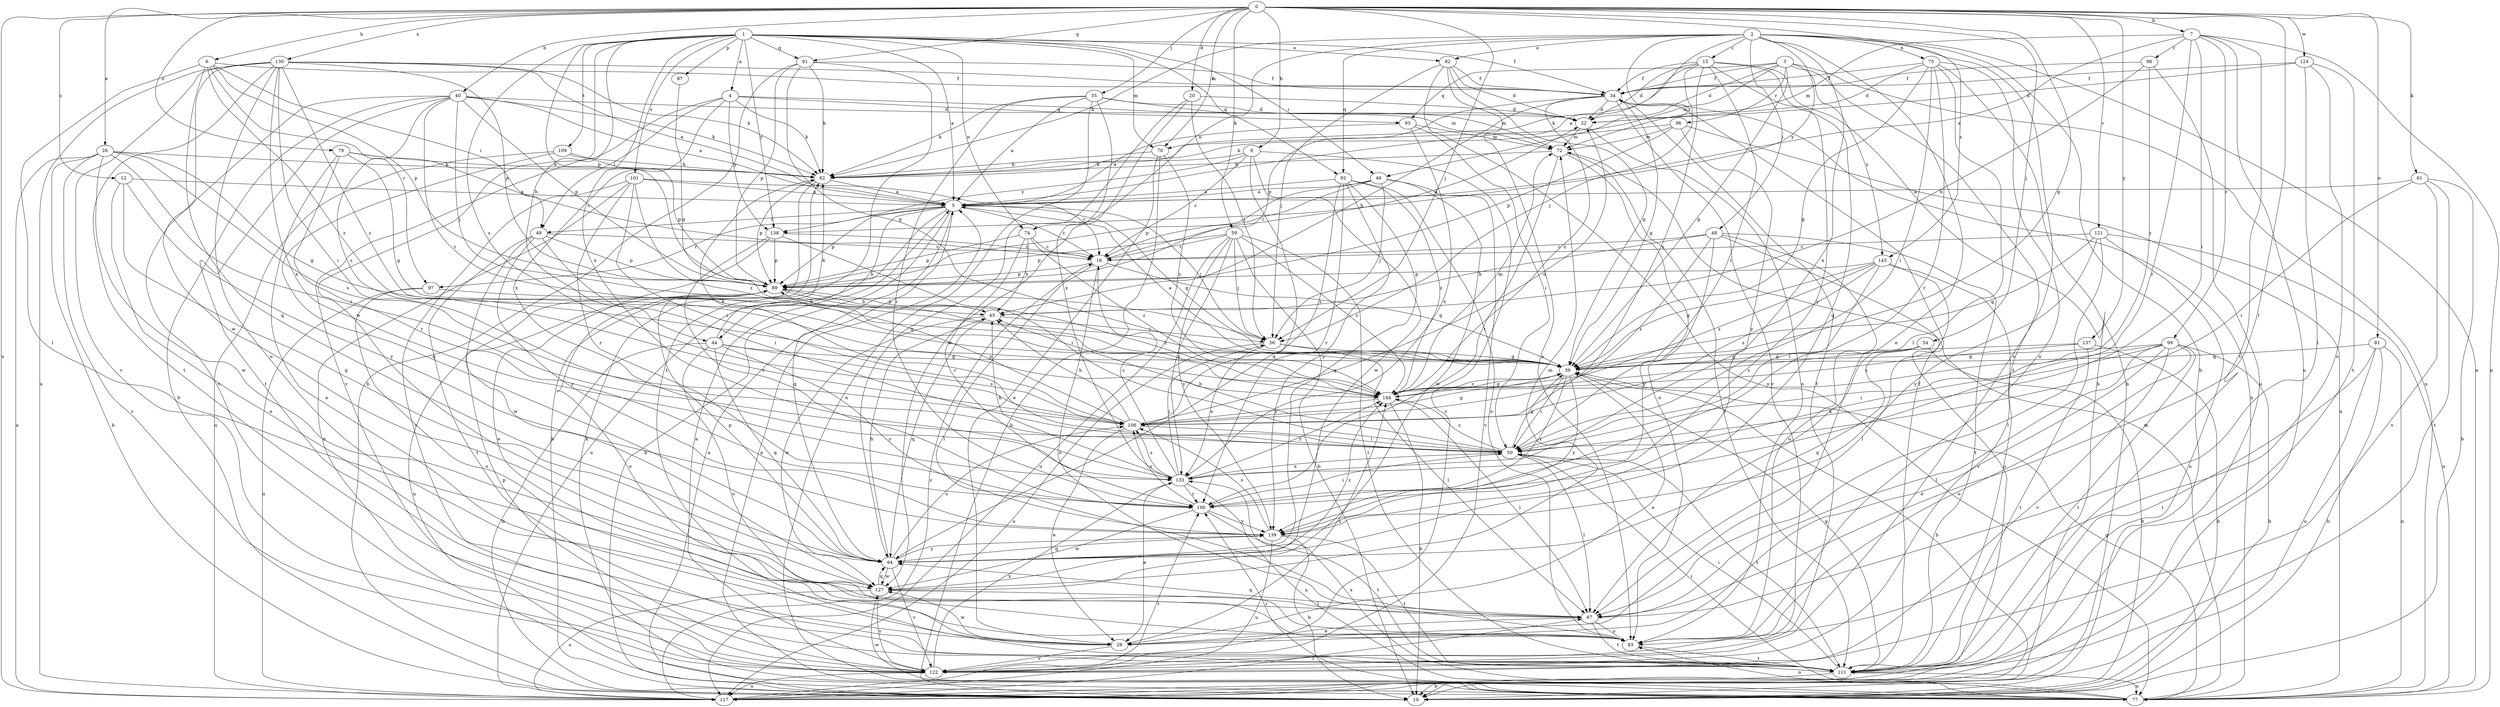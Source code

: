 strict digraph  {
0;
1;
2;
3;
4;
5;
6;
7;
9;
10;
12;
15;
16;
20;
22;
26;
28;
34;
39;
40;
44;
45;
46;
48;
49;
50;
54;
55;
56;
59;
61;
62;
67;
70;
72;
74;
75;
77;
79;
81;
82;
83;
87;
89;
91;
92;
93;
94;
96;
97;
98;
99;
100;
101;
106;
109;
111;
117;
121;
122;
124;
127;
130;
133;
137;
138;
139;
143;
144;
0 -> 6  [label=b];
0 -> 7  [label=b];
0 -> 9  [label=b];
0 -> 12  [label=c];
0 -> 20  [label=d];
0 -> 26  [label=e];
0 -> 39  [label=g];
0 -> 40  [label=h];
0 -> 54  [label=j];
0 -> 55  [label=j];
0 -> 56  [label=j];
0 -> 59  [label=k];
0 -> 61  [label=k];
0 -> 67  [label=l];
0 -> 70  [label=m];
0 -> 79  [label=o];
0 -> 81  [label=o];
0 -> 91  [label=q];
0 -> 117  [label=u];
0 -> 121  [label=v];
0 -> 124  [label=w];
0 -> 130  [label=x];
0 -> 137  [label=y];
0 -> 143  [label=z];
1 -> 4  [label=a];
1 -> 5  [label=a];
1 -> 34  [label=f];
1 -> 44  [label=h];
1 -> 46  [label=i];
1 -> 70  [label=m];
1 -> 74  [label=n];
1 -> 82  [label=o];
1 -> 87  [label=p];
1 -> 89  [label=p];
1 -> 91  [label=q];
1 -> 92  [label=q];
1 -> 101  [label=s];
1 -> 106  [label=s];
1 -> 109  [label=t];
1 -> 127  [label=w];
1 -> 133  [label=x];
1 -> 138  [label=y];
2 -> 5  [label=a];
2 -> 10  [label=b];
2 -> 15  [label=c];
2 -> 28  [label=e];
2 -> 46  [label=i];
2 -> 48  [label=i];
2 -> 62  [label=k];
2 -> 74  [label=n];
2 -> 75  [label=n];
2 -> 77  [label=n];
2 -> 82  [label=o];
2 -> 92  [label=q];
2 -> 122  [label=v];
2 -> 133  [label=x];
2 -> 138  [label=y];
3 -> 22  [label=d];
3 -> 34  [label=f];
3 -> 39  [label=g];
3 -> 70  [label=m];
3 -> 77  [label=n];
3 -> 93  [label=q];
3 -> 96  [label=r];
3 -> 111  [label=t];
3 -> 143  [label=z];
4 -> 49  [label=i];
4 -> 62  [label=k];
4 -> 72  [label=m];
4 -> 93  [label=q];
4 -> 122  [label=v];
4 -> 133  [label=x];
4 -> 138  [label=y];
5 -> 10  [label=b];
5 -> 16  [label=c];
5 -> 39  [label=g];
5 -> 44  [label=h];
5 -> 49  [label=i];
5 -> 56  [label=j];
5 -> 89  [label=p];
5 -> 94  [label=q];
5 -> 97  [label=r];
5 -> 117  [label=u];
6 -> 34  [label=f];
6 -> 49  [label=i];
6 -> 67  [label=l];
6 -> 89  [label=p];
6 -> 94  [label=q];
6 -> 97  [label=r];
6 -> 144  [label=z];
7 -> 5  [label=a];
7 -> 50  [label=i];
7 -> 72  [label=m];
7 -> 77  [label=n];
7 -> 98  [label=r];
7 -> 99  [label=r];
7 -> 100  [label=r];
7 -> 111  [label=t];
7 -> 117  [label=u];
9 -> 16  [label=c];
9 -> 62  [label=k];
9 -> 94  [label=q];
9 -> 122  [label=v];
9 -> 127  [label=w];
9 -> 138  [label=y];
10 -> 5  [label=a];
12 -> 5  [label=a];
12 -> 28  [label=e];
12 -> 94  [label=q];
12 -> 139  [label=y];
15 -> 10  [label=b];
15 -> 22  [label=d];
15 -> 34  [label=f];
15 -> 50  [label=i];
15 -> 56  [label=j];
15 -> 62  [label=k];
15 -> 94  [label=q];
15 -> 106  [label=s];
15 -> 139  [label=y];
16 -> 22  [label=d];
16 -> 39  [label=g];
16 -> 67  [label=l];
16 -> 83  [label=o];
16 -> 89  [label=p];
20 -> 22  [label=d];
20 -> 56  [label=j];
20 -> 94  [label=q];
20 -> 127  [label=w];
22 -> 72  [label=m];
22 -> 83  [label=o];
26 -> 10  [label=b];
26 -> 39  [label=g];
26 -> 50  [label=i];
26 -> 62  [label=k];
26 -> 106  [label=s];
26 -> 117  [label=u];
26 -> 122  [label=v];
26 -> 127  [label=w];
28 -> 122  [label=v];
28 -> 127  [label=w];
28 -> 144  [label=z];
34 -> 22  [label=d];
34 -> 39  [label=g];
34 -> 45  [label=h];
34 -> 77  [label=n];
34 -> 89  [label=p];
34 -> 122  [label=v];
34 -> 144  [label=z];
39 -> 5  [label=a];
39 -> 10  [label=b];
39 -> 28  [label=e];
39 -> 50  [label=i];
39 -> 100  [label=r];
39 -> 139  [label=y];
39 -> 144  [label=z];
40 -> 5  [label=a];
40 -> 10  [label=b];
40 -> 22  [label=d];
40 -> 56  [label=j];
40 -> 62  [label=k];
40 -> 89  [label=p];
40 -> 106  [label=s];
40 -> 111  [label=t];
40 -> 122  [label=v];
40 -> 144  [label=z];
44 -> 10  [label=b];
44 -> 39  [label=g];
44 -> 62  [label=k];
44 -> 83  [label=o];
44 -> 94  [label=q];
44 -> 106  [label=s];
44 -> 139  [label=y];
45 -> 56  [label=j];
45 -> 89  [label=p];
45 -> 94  [label=q];
45 -> 127  [label=w];
46 -> 5  [label=a];
46 -> 16  [label=c];
46 -> 56  [label=j];
46 -> 89  [label=p];
46 -> 122  [label=v];
46 -> 127  [label=w];
48 -> 16  [label=c];
48 -> 45  [label=h];
48 -> 83  [label=o];
48 -> 106  [label=s];
48 -> 111  [label=t];
48 -> 117  [label=u];
48 -> 139  [label=y];
49 -> 16  [label=c];
49 -> 50  [label=i];
49 -> 89  [label=p];
49 -> 111  [label=t];
49 -> 127  [label=w];
49 -> 139  [label=y];
50 -> 39  [label=g];
50 -> 45  [label=h];
50 -> 67  [label=l];
50 -> 111  [label=t];
50 -> 133  [label=x];
50 -> 144  [label=z];
54 -> 10  [label=b];
54 -> 39  [label=g];
54 -> 94  [label=q];
54 -> 144  [label=z];
55 -> 5  [label=a];
55 -> 22  [label=d];
55 -> 62  [label=k];
55 -> 72  [label=m];
55 -> 77  [label=n];
55 -> 100  [label=r];
55 -> 133  [label=x];
56 -> 39  [label=g];
56 -> 67  [label=l];
56 -> 117  [label=u];
56 -> 133  [label=x];
59 -> 10  [label=b];
59 -> 16  [label=c];
59 -> 56  [label=j];
59 -> 89  [label=p];
59 -> 111  [label=t];
59 -> 117  [label=u];
59 -> 133  [label=x];
59 -> 139  [label=y];
59 -> 144  [label=z];
61 -> 5  [label=a];
61 -> 10  [label=b];
61 -> 50  [label=i];
61 -> 111  [label=t];
61 -> 122  [label=v];
62 -> 5  [label=a];
62 -> 10  [label=b];
62 -> 89  [label=p];
67 -> 28  [label=e];
67 -> 83  [label=o];
67 -> 94  [label=q];
67 -> 111  [label=t];
70 -> 10  [label=b];
70 -> 28  [label=e];
70 -> 62  [label=k];
70 -> 144  [label=z];
72 -> 62  [label=k];
72 -> 83  [label=o];
72 -> 100  [label=r];
72 -> 111  [label=t];
74 -> 16  [label=c];
74 -> 45  [label=h];
74 -> 89  [label=p];
74 -> 100  [label=r];
74 -> 144  [label=z];
75 -> 10  [label=b];
75 -> 22  [label=d];
75 -> 34  [label=f];
75 -> 39  [label=g];
75 -> 50  [label=i];
75 -> 67  [label=l];
75 -> 83  [label=o];
75 -> 100  [label=r];
77 -> 5  [label=a];
77 -> 39  [label=g];
77 -> 50  [label=i];
77 -> 62  [label=k];
77 -> 72  [label=m];
77 -> 83  [label=o];
77 -> 100  [label=r];
77 -> 127  [label=w];
77 -> 133  [label=x];
79 -> 16  [label=c];
79 -> 28  [label=e];
79 -> 39  [label=g];
79 -> 62  [label=k];
79 -> 100  [label=r];
81 -> 10  [label=b];
81 -> 39  [label=g];
81 -> 77  [label=n];
81 -> 111  [label=t];
81 -> 117  [label=u];
82 -> 22  [label=d];
82 -> 34  [label=f];
82 -> 39  [label=g];
82 -> 56  [label=j];
82 -> 77  [label=n];
82 -> 83  [label=o];
83 -> 111  [label=t];
87 -> 39  [label=g];
89 -> 45  [label=h];
89 -> 77  [label=n];
89 -> 83  [label=o];
89 -> 144  [label=z];
91 -> 10  [label=b];
91 -> 34  [label=f];
91 -> 39  [label=g];
91 -> 62  [label=k];
91 -> 89  [label=p];
91 -> 111  [label=t];
92 -> 5  [label=a];
92 -> 83  [label=o];
92 -> 94  [label=q];
92 -> 100  [label=r];
92 -> 106  [label=s];
92 -> 139  [label=y];
92 -> 144  [label=z];
93 -> 5  [label=a];
93 -> 50  [label=i];
93 -> 72  [label=m];
93 -> 133  [label=x];
94 -> 45  [label=h];
94 -> 89  [label=p];
94 -> 106  [label=s];
94 -> 122  [label=v];
94 -> 127  [label=w];
94 -> 139  [label=y];
94 -> 144  [label=z];
96 -> 62  [label=k];
96 -> 72  [label=m];
96 -> 77  [label=n];
96 -> 89  [label=p];
96 -> 139  [label=y];
97 -> 45  [label=h];
97 -> 83  [label=o];
97 -> 117  [label=u];
98 -> 34  [label=f];
98 -> 45  [label=h];
98 -> 117  [label=u];
98 -> 144  [label=z];
99 -> 10  [label=b];
99 -> 28  [label=e];
99 -> 39  [label=g];
99 -> 50  [label=i];
99 -> 67  [label=l];
99 -> 83  [label=o];
99 -> 111  [label=t];
99 -> 122  [label=v];
99 -> 133  [label=x];
100 -> 50  [label=i];
100 -> 106  [label=s];
100 -> 111  [label=t];
100 -> 127  [label=w];
100 -> 139  [label=y];
101 -> 5  [label=a];
101 -> 16  [label=c];
101 -> 50  [label=i];
101 -> 77  [label=n];
101 -> 100  [label=r];
101 -> 122  [label=v];
101 -> 144  [label=z];
106 -> 22  [label=d];
106 -> 28  [label=e];
106 -> 39  [label=g];
106 -> 45  [label=h];
106 -> 50  [label=i];
106 -> 62  [label=k];
106 -> 89  [label=p];
109 -> 62  [label=k];
109 -> 89  [label=p];
109 -> 94  [label=q];
109 -> 117  [label=u];
111 -> 10  [label=b];
111 -> 34  [label=f];
111 -> 39  [label=g];
111 -> 50  [label=i];
111 -> 77  [label=n];
117 -> 16  [label=c];
117 -> 67  [label=l];
117 -> 100  [label=r];
121 -> 16  [label=c];
121 -> 39  [label=g];
121 -> 67  [label=l];
121 -> 77  [label=n];
121 -> 117  [label=u];
121 -> 139  [label=y];
122 -> 5  [label=a];
122 -> 34  [label=f];
122 -> 89  [label=p];
122 -> 117  [label=u];
122 -> 133  [label=x];
124 -> 22  [label=d];
124 -> 34  [label=f];
124 -> 67  [label=l];
124 -> 83  [label=o];
124 -> 111  [label=t];
127 -> 67  [label=l];
127 -> 72  [label=m];
127 -> 94  [label=q];
127 -> 117  [label=u];
127 -> 122  [label=v];
130 -> 5  [label=a];
130 -> 34  [label=f];
130 -> 50  [label=i];
130 -> 62  [label=k];
130 -> 83  [label=o];
130 -> 89  [label=p];
130 -> 111  [label=t];
130 -> 117  [label=u];
130 -> 122  [label=v];
130 -> 127  [label=w];
130 -> 133  [label=x];
130 -> 144  [label=z];
133 -> 16  [label=c];
133 -> 28  [label=e];
133 -> 45  [label=h];
133 -> 56  [label=j];
133 -> 77  [label=n];
133 -> 100  [label=r];
133 -> 106  [label=s];
133 -> 144  [label=z];
137 -> 10  [label=b];
137 -> 39  [label=g];
137 -> 111  [label=t];
137 -> 144  [label=z];
138 -> 16  [label=c];
138 -> 28  [label=e];
138 -> 50  [label=i];
138 -> 89  [label=p];
138 -> 100  [label=r];
139 -> 10  [label=b];
139 -> 94  [label=q];
139 -> 106  [label=s];
139 -> 111  [label=t];
139 -> 117  [label=u];
143 -> 39  [label=g];
143 -> 50  [label=i];
143 -> 67  [label=l];
143 -> 89  [label=p];
143 -> 106  [label=s];
143 -> 122  [label=v];
143 -> 144  [label=z];
144 -> 10  [label=b];
144 -> 39  [label=g];
144 -> 67  [label=l];
144 -> 72  [label=m];
144 -> 106  [label=s];
}
